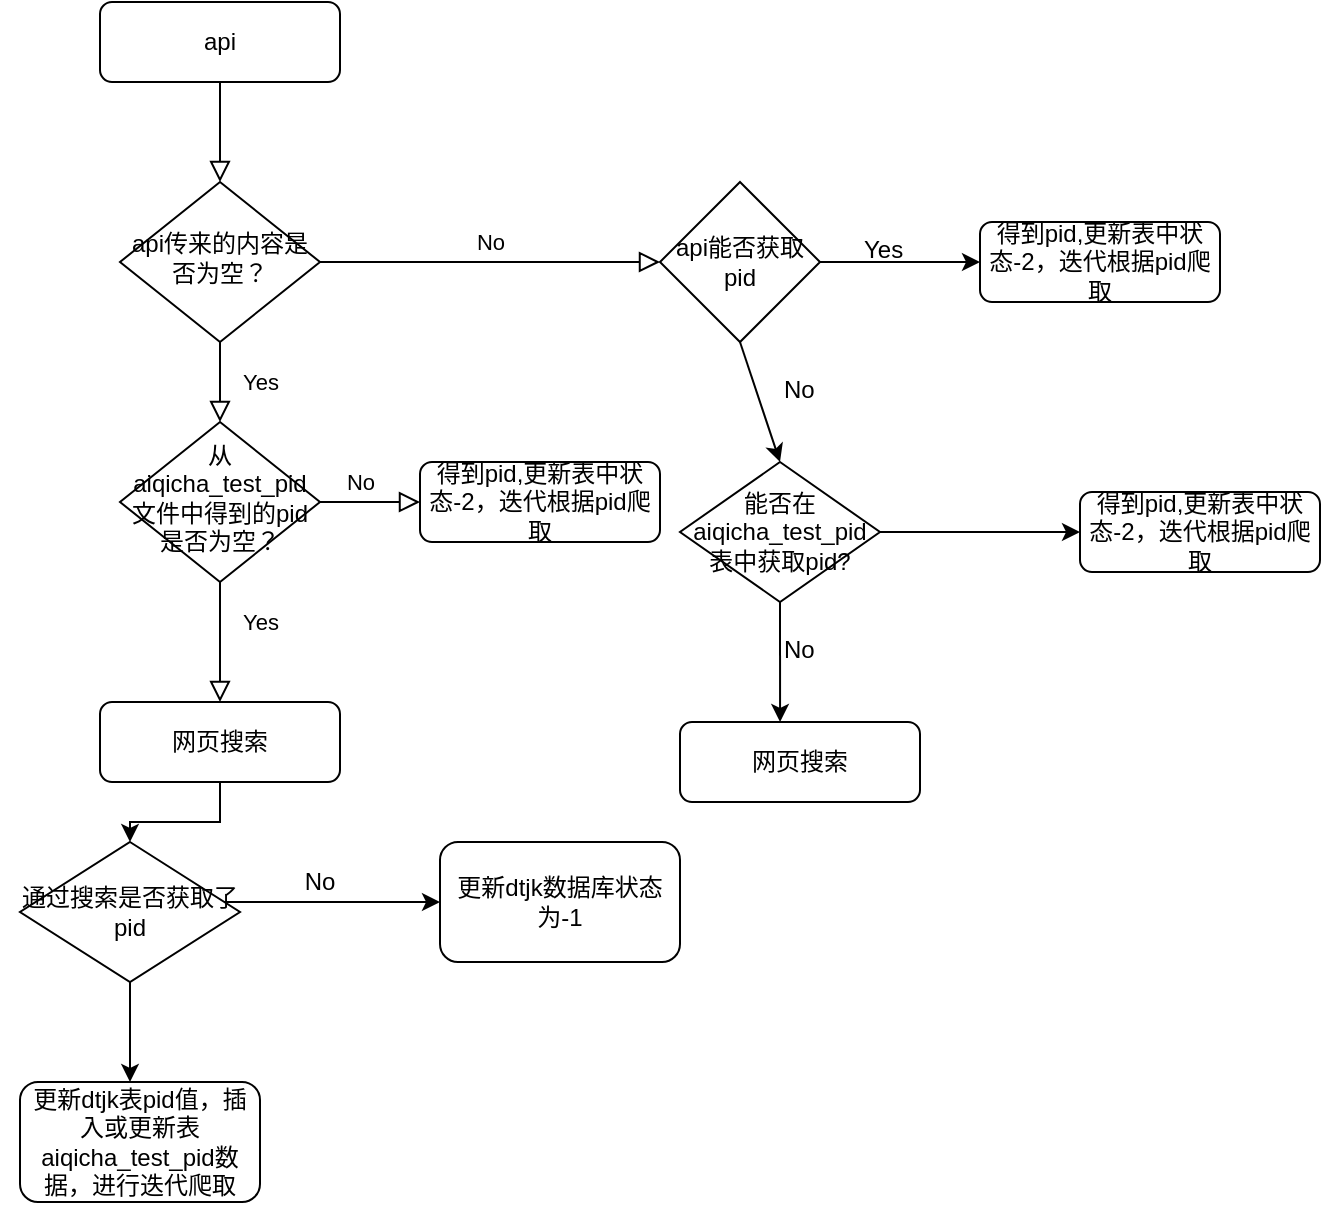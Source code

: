 <mxfile version="14.8.0" type="github">
  <diagram id="C5RBs43oDa-KdzZeNtuy" name="Page-1">
    <mxGraphModel dx="866" dy="490" grid="1" gridSize="10" guides="1" tooltips="1" connect="1" arrows="1" fold="1" page="1" pageScale="1" pageWidth="827" pageHeight="1169" math="0" shadow="0">
      <root>
        <mxCell id="WIyWlLk6GJQsqaUBKTNV-0" />
        <mxCell id="WIyWlLk6GJQsqaUBKTNV-1" parent="WIyWlLk6GJQsqaUBKTNV-0" />
        <mxCell id="WIyWlLk6GJQsqaUBKTNV-2" value="" style="rounded=0;html=1;jettySize=auto;orthogonalLoop=1;fontSize=11;endArrow=block;endFill=0;endSize=8;strokeWidth=1;shadow=0;labelBackgroundColor=none;edgeStyle=orthogonalEdgeStyle;" parent="WIyWlLk6GJQsqaUBKTNV-1" source="WIyWlLk6GJQsqaUBKTNV-3" target="WIyWlLk6GJQsqaUBKTNV-6" edge="1">
          <mxGeometry relative="1" as="geometry" />
        </mxCell>
        <mxCell id="WIyWlLk6GJQsqaUBKTNV-3" value="api" style="rounded=1;whiteSpace=wrap;html=1;fontSize=12;glass=0;strokeWidth=1;shadow=0;" parent="WIyWlLk6GJQsqaUBKTNV-1" vertex="1">
          <mxGeometry x="160" y="80" width="120" height="40" as="geometry" />
        </mxCell>
        <mxCell id="WIyWlLk6GJQsqaUBKTNV-4" value="Yes" style="rounded=0;html=1;jettySize=auto;orthogonalLoop=1;fontSize=11;endArrow=block;endFill=0;endSize=8;strokeWidth=1;shadow=0;labelBackgroundColor=none;edgeStyle=orthogonalEdgeStyle;" parent="WIyWlLk6GJQsqaUBKTNV-1" source="WIyWlLk6GJQsqaUBKTNV-6" target="WIyWlLk6GJQsqaUBKTNV-10" edge="1">
          <mxGeometry y="20" relative="1" as="geometry">
            <mxPoint as="offset" />
          </mxGeometry>
        </mxCell>
        <mxCell id="WIyWlLk6GJQsqaUBKTNV-6" value="api传来的内容是否为空？" style="rhombus;whiteSpace=wrap;html=1;shadow=0;fontFamily=Helvetica;fontSize=12;align=center;strokeWidth=1;spacing=6;spacingTop=-4;" parent="WIyWlLk6GJQsqaUBKTNV-1" vertex="1">
          <mxGeometry x="170" y="170" width="100" height="80" as="geometry" />
        </mxCell>
        <mxCell id="WIyWlLk6GJQsqaUBKTNV-8" value="No" style="rounded=0;html=1;jettySize=auto;orthogonalLoop=1;fontSize=11;endArrow=block;endFill=0;endSize=8;strokeWidth=1;shadow=0;labelBackgroundColor=none;edgeStyle=orthogonalEdgeStyle;" parent="WIyWlLk6GJQsqaUBKTNV-1" source="WIyWlLk6GJQsqaUBKTNV-10" target="WIyWlLk6GJQsqaUBKTNV-11" edge="1">
          <mxGeometry x="-1" y="86" relative="1" as="geometry">
            <mxPoint x="-16" y="-50" as="offset" />
          </mxGeometry>
        </mxCell>
        <mxCell id="WIyWlLk6GJQsqaUBKTNV-9" value="Yes" style="edgeStyle=orthogonalEdgeStyle;rounded=0;html=1;jettySize=auto;orthogonalLoop=1;fontSize=11;endArrow=block;endFill=0;endSize=8;strokeWidth=1;shadow=0;labelBackgroundColor=none;" parent="WIyWlLk6GJQsqaUBKTNV-1" source="WIyWlLk6GJQsqaUBKTNV-10" target="WIyWlLk6GJQsqaUBKTNV-12" edge="1">
          <mxGeometry x="-1" y="-67" relative="1" as="geometry">
            <mxPoint x="-30" y="-7" as="offset" />
          </mxGeometry>
        </mxCell>
        <mxCell id="WIyWlLk6GJQsqaUBKTNV-10" value="从aiqicha_test_pid文件中得到的pid是否为空？" style="rhombus;whiteSpace=wrap;html=1;shadow=0;fontFamily=Helvetica;fontSize=12;align=center;strokeWidth=1;spacing=6;spacingTop=-4;" parent="WIyWlLk6GJQsqaUBKTNV-1" vertex="1">
          <mxGeometry x="170" y="290" width="100" height="80" as="geometry" />
        </mxCell>
        <mxCell id="vZAxuXeCFAEA0jXyshni-42" style="edgeStyle=orthogonalEdgeStyle;rounded=0;orthogonalLoop=1;jettySize=auto;html=1;exitX=0.5;exitY=1;exitDx=0;exitDy=0;entryX=0.5;entryY=0;entryDx=0;entryDy=0;" edge="1" parent="WIyWlLk6GJQsqaUBKTNV-1" source="WIyWlLk6GJQsqaUBKTNV-11" target="vZAxuXeCFAEA0jXyshni-37">
          <mxGeometry relative="1" as="geometry" />
        </mxCell>
        <mxCell id="WIyWlLk6GJQsqaUBKTNV-11" value="网页搜索" style="rounded=1;whiteSpace=wrap;html=1;fontSize=12;glass=0;strokeWidth=1;shadow=0;" parent="WIyWlLk6GJQsqaUBKTNV-1" vertex="1">
          <mxGeometry x="160" y="430" width="120" height="40" as="geometry" />
        </mxCell>
        <mxCell id="WIyWlLk6GJQsqaUBKTNV-12" value="得到pid,更新表中状态-2，迭代根据pid爬取" style="rounded=1;whiteSpace=wrap;html=1;fontSize=12;glass=0;strokeWidth=1;shadow=0;" parent="WIyWlLk6GJQsqaUBKTNV-1" vertex="1">
          <mxGeometry x="320" y="310" width="120" height="40" as="geometry" />
        </mxCell>
        <mxCell id="vZAxuXeCFAEA0jXyshni-3" value="" style="group" vertex="1" connectable="0" parent="WIyWlLk6GJQsqaUBKTNV-1">
          <mxGeometry x="390" y="170" width="130" height="80" as="geometry" />
        </mxCell>
        <mxCell id="WIyWlLk6GJQsqaUBKTNV-5" value="No" style="edgeStyle=orthogonalEdgeStyle;rounded=0;html=1;jettySize=auto;orthogonalLoop=1;fontSize=11;endArrow=block;endFill=0;endSize=8;strokeWidth=1;shadow=0;labelBackgroundColor=none;" parent="vZAxuXeCFAEA0jXyshni-3" source="WIyWlLk6GJQsqaUBKTNV-6" edge="1">
          <mxGeometry y="10" relative="1" as="geometry">
            <mxPoint as="offset" />
            <mxPoint x="50" y="40" as="targetPoint" />
            <Array as="points">
              <mxPoint y="40" />
              <mxPoint y="40" />
            </Array>
          </mxGeometry>
        </mxCell>
        <mxCell id="vZAxuXeCFAEA0jXyshni-0" value="api能否获取pid" style="rhombus;whiteSpace=wrap;html=1;" vertex="1" parent="vZAxuXeCFAEA0jXyshni-3">
          <mxGeometry x="50" width="80" height="80" as="geometry" />
        </mxCell>
        <mxCell id="vZAxuXeCFAEA0jXyshni-6" value="No" style="text;whiteSpace=wrap;html=1;" vertex="1" parent="WIyWlLk6GJQsqaUBKTNV-1">
          <mxGeometry x="500" y="260" width="110" height="30" as="geometry" />
        </mxCell>
        <mxCell id="vZAxuXeCFAEA0jXyshni-12" value="" style="group" vertex="1" connectable="0" parent="WIyWlLk6GJQsqaUBKTNV-1">
          <mxGeometry x="530" y="190" width="190" height="40" as="geometry" />
        </mxCell>
        <mxCell id="vZAxuXeCFAEA0jXyshni-5" value="" style="endArrow=classic;html=1;exitX=1;exitY=0.5;exitDx=0;exitDy=0;" edge="1" parent="vZAxuXeCFAEA0jXyshni-12" source="vZAxuXeCFAEA0jXyshni-0">
          <mxGeometry width="50" height="50" relative="1" as="geometry">
            <mxPoint x="-220" y="70" as="sourcePoint" />
            <mxPoint x="70" y="20" as="targetPoint" />
            <Array as="points">
              <mxPoint y="20" />
            </Array>
          </mxGeometry>
        </mxCell>
        <mxCell id="vZAxuXeCFAEA0jXyshni-9" value="得到pid,更新表中状态-2，迭代根据pid爬取" style="rounded=1;whiteSpace=wrap;html=1;fontSize=12;glass=0;strokeWidth=1;shadow=0;" vertex="1" parent="vZAxuXeCFAEA0jXyshni-12">
          <mxGeometry x="70" width="120" height="40" as="geometry" />
        </mxCell>
        <mxCell id="vZAxuXeCFAEA0jXyshni-8" value="Yes" style="text;whiteSpace=wrap;html=1;" vertex="1" parent="vZAxuXeCFAEA0jXyshni-12">
          <mxGeometry x="10" width="110" height="30" as="geometry" />
        </mxCell>
        <mxCell id="vZAxuXeCFAEA0jXyshni-14" value="" style="group" vertex="1" connectable="0" parent="WIyWlLk6GJQsqaUBKTNV-1">
          <mxGeometry x="460" y="310" width="100" height="80" as="geometry" />
        </mxCell>
        <mxCell id="vZAxuXeCFAEA0jXyshni-16" value="" style="group" vertex="1" connectable="0" parent="vZAxuXeCFAEA0jXyshni-14">
          <mxGeometry x="-10" width="100" height="70" as="geometry" />
        </mxCell>
        <mxCell id="vZAxuXeCFAEA0jXyshni-4" value="" style="endArrow=classic;html=1;exitX=0.5;exitY=1;exitDx=0;exitDy=0;" edge="1" parent="vZAxuXeCFAEA0jXyshni-16" source="vZAxuXeCFAEA0jXyshni-0">
          <mxGeometry width="50" height="50" relative="1" as="geometry">
            <mxPoint x="40" y="20" as="sourcePoint" />
            <mxPoint x="50" as="targetPoint" />
          </mxGeometry>
        </mxCell>
        <mxCell id="vZAxuXeCFAEA0jXyshni-13" value="能否在aiqicha_test_pid表中获取pid?" style="rhombus;whiteSpace=wrap;html=1;" vertex="1" parent="vZAxuXeCFAEA0jXyshni-16">
          <mxGeometry width="100" height="70" as="geometry" />
        </mxCell>
        <mxCell id="vZAxuXeCFAEA0jXyshni-22" value="No" style="text;whiteSpace=wrap;html=1;" vertex="1" parent="WIyWlLk6GJQsqaUBKTNV-1">
          <mxGeometry x="500" y="390" width="110" height="30" as="geometry" />
        </mxCell>
        <mxCell id="vZAxuXeCFAEA0jXyshni-23" value="得到pid,更新表中状态-2，迭代根据pid爬取" style="rounded=1;whiteSpace=wrap;html=1;fontSize=12;glass=0;strokeWidth=1;shadow=0;" vertex="1" parent="WIyWlLk6GJQsqaUBKTNV-1">
          <mxGeometry x="650" y="325" width="120" height="40" as="geometry" />
        </mxCell>
        <mxCell id="vZAxuXeCFAEA0jXyshni-26" value="" style="group" vertex="1" connectable="0" parent="WIyWlLk6GJQsqaUBKTNV-1">
          <mxGeometry x="450" y="440" width="120" height="40" as="geometry" />
        </mxCell>
        <mxCell id="vZAxuXeCFAEA0jXyshni-24" value="网页搜索" style="rounded=1;whiteSpace=wrap;html=1;fontSize=12;glass=0;strokeWidth=1;shadow=0;" vertex="1" parent="vZAxuXeCFAEA0jXyshni-26">
          <mxGeometry width="120" height="40" as="geometry" />
        </mxCell>
        <mxCell id="vZAxuXeCFAEA0jXyshni-25" style="edgeStyle=orthogonalEdgeStyle;rounded=0;orthogonalLoop=1;jettySize=auto;html=1;exitX=0.5;exitY=1;exitDx=0;exitDy=0;entryX=0.417;entryY=0;entryDx=0;entryDy=0;entryPerimeter=0;" edge="1" parent="vZAxuXeCFAEA0jXyshni-26" source="vZAxuXeCFAEA0jXyshni-13" target="vZAxuXeCFAEA0jXyshni-24">
          <mxGeometry relative="1" as="geometry" />
        </mxCell>
        <mxCell id="vZAxuXeCFAEA0jXyshni-27" style="edgeStyle=orthogonalEdgeStyle;rounded=0;orthogonalLoop=1;jettySize=auto;html=1;exitX=1;exitY=0.5;exitDx=0;exitDy=0;entryX=0;entryY=0.5;entryDx=0;entryDy=0;" edge="1" parent="WIyWlLk6GJQsqaUBKTNV-1" source="vZAxuXeCFAEA0jXyshni-13" target="vZAxuXeCFAEA0jXyshni-23">
          <mxGeometry relative="1" as="geometry" />
        </mxCell>
        <mxCell id="vZAxuXeCFAEA0jXyshni-38" value="" style="group" vertex="1" connectable="0" parent="WIyWlLk6GJQsqaUBKTNV-1">
          <mxGeometry x="110" y="500" width="220" height="70" as="geometry" />
        </mxCell>
        <mxCell id="vZAxuXeCFAEA0jXyshni-34" style="edgeStyle=orthogonalEdgeStyle;rounded=0;orthogonalLoop=1;jettySize=auto;html=1;exitX=1;exitY=0.5;exitDx=0;exitDy=0;" edge="1" parent="vZAxuXeCFAEA0jXyshni-38">
          <mxGeometry relative="1" as="geometry">
            <mxPoint x="220" y="30" as="targetPoint" />
            <mxPoint x="110" y="30" as="sourcePoint" />
          </mxGeometry>
        </mxCell>
        <mxCell id="vZAxuXeCFAEA0jXyshni-36" value="No" style="text;html=1;strokeColor=none;fillColor=none;align=center;verticalAlign=middle;whiteSpace=wrap;rounded=0;" vertex="1" parent="vZAxuXeCFAEA0jXyshni-38">
          <mxGeometry x="140" y="10" width="40" height="20" as="geometry" />
        </mxCell>
        <mxCell id="vZAxuXeCFAEA0jXyshni-37" value="&lt;span&gt;通过搜索是否获取了pid&lt;/span&gt;" style="rhombus;whiteSpace=wrap;html=1;" vertex="1" parent="vZAxuXeCFAEA0jXyshni-38">
          <mxGeometry x="10" width="110" height="70" as="geometry" />
        </mxCell>
        <mxCell id="vZAxuXeCFAEA0jXyshni-39" value="更新dtjk数据库状态为-1" style="rounded=1;whiteSpace=wrap;html=1;" vertex="1" parent="WIyWlLk6GJQsqaUBKTNV-1">
          <mxGeometry x="330" y="500" width="120" height="60" as="geometry" />
        </mxCell>
        <mxCell id="vZAxuXeCFAEA0jXyshni-40" style="edgeStyle=orthogonalEdgeStyle;rounded=0;orthogonalLoop=1;jettySize=auto;html=1;exitX=0.5;exitY=1;exitDx=0;exitDy=0;" edge="1" parent="WIyWlLk6GJQsqaUBKTNV-1" source="vZAxuXeCFAEA0jXyshni-37">
          <mxGeometry relative="1" as="geometry">
            <mxPoint x="175" y="620" as="targetPoint" />
            <Array as="points">
              <mxPoint x="175" y="620" />
            </Array>
          </mxGeometry>
        </mxCell>
        <mxCell id="vZAxuXeCFAEA0jXyshni-43" value="更新dtjk表pid值，插入或更新表aiqicha_test_pid数据，进行迭代爬取" style="rounded=1;whiteSpace=wrap;html=1;" vertex="1" parent="WIyWlLk6GJQsqaUBKTNV-1">
          <mxGeometry x="120" y="620" width="120" height="60" as="geometry" />
        </mxCell>
      </root>
    </mxGraphModel>
  </diagram>
</mxfile>
